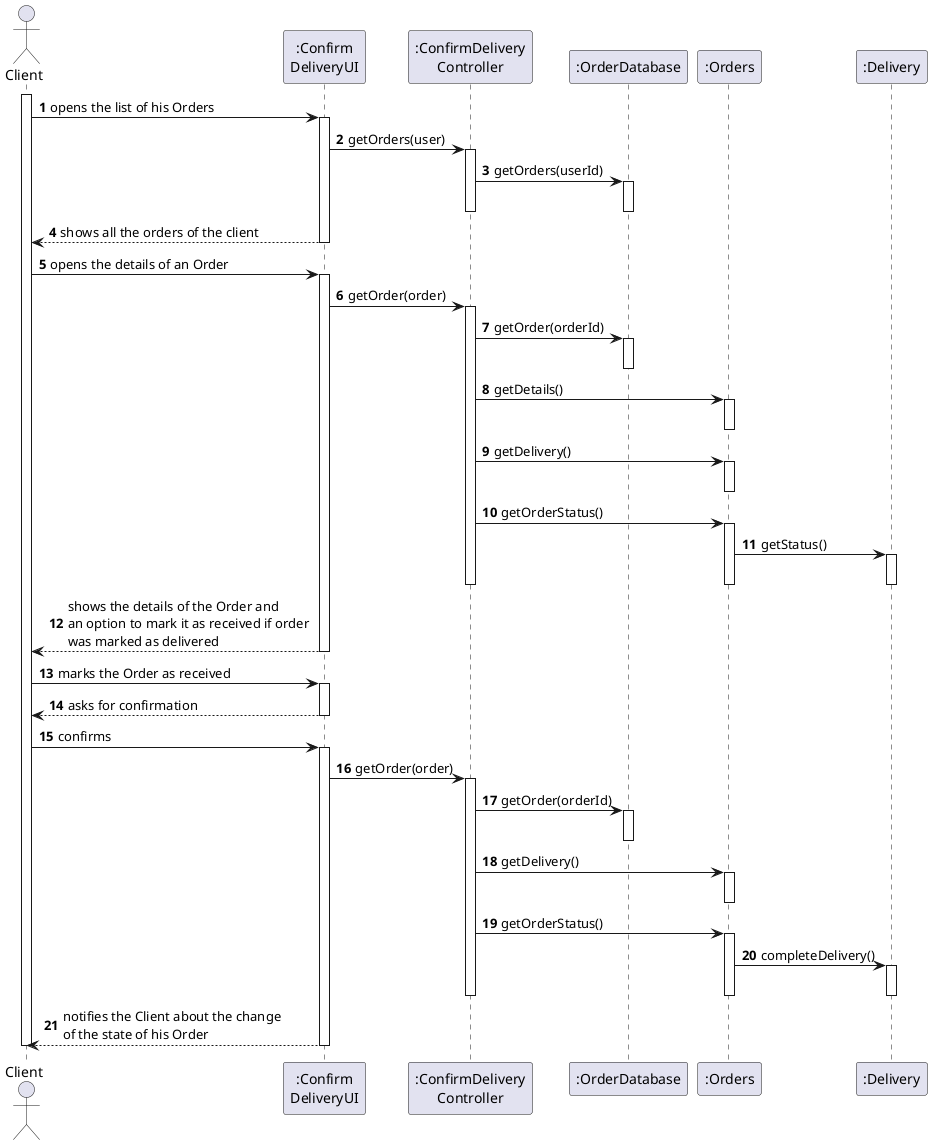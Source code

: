@startuml
autonumber

actor "Client" as CLI
participant ":Confirm\nDeliveryUI" as UI
participant ":ConfirmDelivery\nController" as CTRL
participant ":OrderDatabase" as ORDDB
participant ":Orders" as ORD
participant ":Delivery" as DEL

activate CLI
CLI -> UI : opens the list of his Orders
activate UI

UI -> CTRL : getOrders(user)
activate CTRL

CTRL -> ORDDB : getOrders(userId)
activate ORDDB
deactivate ORDDB

deactivate CTRL

UI --> CLI : shows all the orders of the client
deactivate UI

CLI -> UI : opens the details of an Order
activate UI

UI -> CTRL : getOrder(order)
activate CTRL

CTRL -> ORDDB : getOrder(orderId)
activate ORDDB
deactivate ORDDB

CTRL -> ORD : getDetails()
activate ORD
deactivate ORD

CTRL -> ORD : getDelivery()
activate ORD
deactivate ORD

CTRL -> ORD : getOrderStatus()
activate ORD
ORD -> DEL : getStatus()
activate DEL
deactivate DEL
deactivate ORD

deactivate CTRL

UI --> CLI : shows the details of the Order and \nan option to mark it as received if order \nwas marked as delivered
deactivate UI

CLI -> UI : marks the Order as received
activate UI
UI --> CLI : asks for confirmation
deactivate UI

CLI -> UI : confirms
activate UI

UI -> CTRL : getOrder(order)
activate CTRL

CTRL -> ORDDB : getOrder(orderId)
activate ORDDB
deactivate ORDDB

CTRL -> ORD : getDelivery()
activate ORD
deactivate ORD

CTRL -> ORD : getOrderStatus()
activate ORD
ORD -> DEL : completeDelivery()
activate DEL
deactivate DEL
deactivate ORD

deactivate CTRL

UI --> CLI : notifies the Client about the change \nof the state of his Order
deactivate UI

deactivate CLI
@enduml
